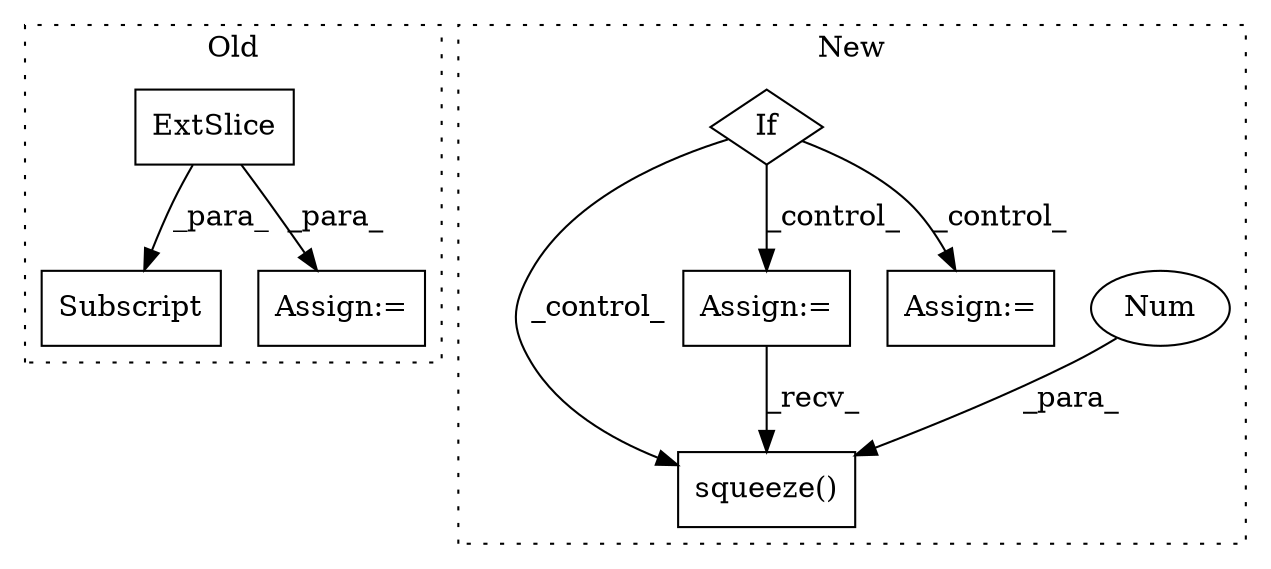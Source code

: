 digraph G {
subgraph cluster0 {
1 [label="Subscript" a="63" s="8242,0" l="12,0" shape="box"];
3 [label="ExtSlice" a="85" s="8242" l="1" shape="box"];
8 [label="Assign:=" a="68" s="8961" l="3" shape="box"];
label = "Old";
style="dotted";
}
subgraph cluster1 {
2 [label="squeeze()" a="75" s="8917,8951" l="33,1" shape="box"];
4 [label="Num" a="76" s="8950" l="1" shape="ellipse"];
5 [label="Assign:=" a="68" s="8839" l="3" shape="box"];
6 [label="If" a="96" s="8089,8105" l="3,18" shape="diamond"];
7 [label="Assign:=" a="68" s="8399" l="3" shape="box"];
label = "New";
style="dotted";
}
3 -> 1 [label="_para_"];
3 -> 8 [label="_para_"];
4 -> 2 [label="_para_"];
5 -> 2 [label="_recv_"];
6 -> 2 [label="_control_"];
6 -> 7 [label="_control_"];
6 -> 5 [label="_control_"];
}